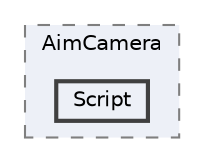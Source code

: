 digraph "005_Camera/AimCamera/Script"
{
 // LATEX_PDF_SIZE
  bgcolor="transparent";
  edge [fontname=Helvetica,fontsize=10,labelfontname=Helvetica,labelfontsize=10];
  node [fontname=Helvetica,fontsize=10,shape=box,height=0.2,width=0.4];
  compound=true
  subgraph clusterdir_c80e36dbc006ff31b1224c8d2cba7a1a {
    graph [ bgcolor="#edf0f7", pencolor="grey50", label="AimCamera", fontname=Helvetica,fontsize=10 style="filled,dashed", URL="dir_c80e36dbc006ff31b1224c8d2cba7a1a.html",tooltip=""]
  dir_f1da238c3b9fe56518094a78d88eba90 [label="Script", fillcolor="#edf0f7", color="grey25", style="filled,bold", URL="dir_f1da238c3b9fe56518094a78d88eba90.html",tooltip=""];
  }
}
